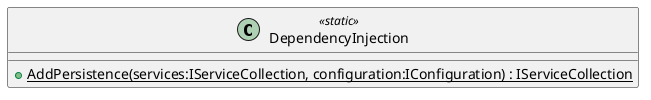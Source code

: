 @startuml
class DependencyInjection <<static>> {
    + {static} AddPersistence(services:IServiceCollection, configuration:IConfiguration) : IServiceCollection
}
@enduml
